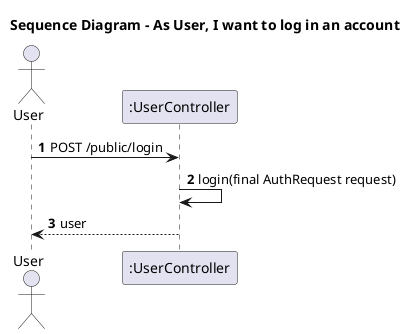 @startuml
'autocomplete on
autonumber

title Sequence Diagram - As User, I want to log in an account

actor "User" as Ac
participant ":UserController" as Ctrl

Ac -> Ctrl : POST /public/login
    Ctrl -> Ctrl : login(final AuthRequest request)
    Ctrl --> Ac : user


@enduml
